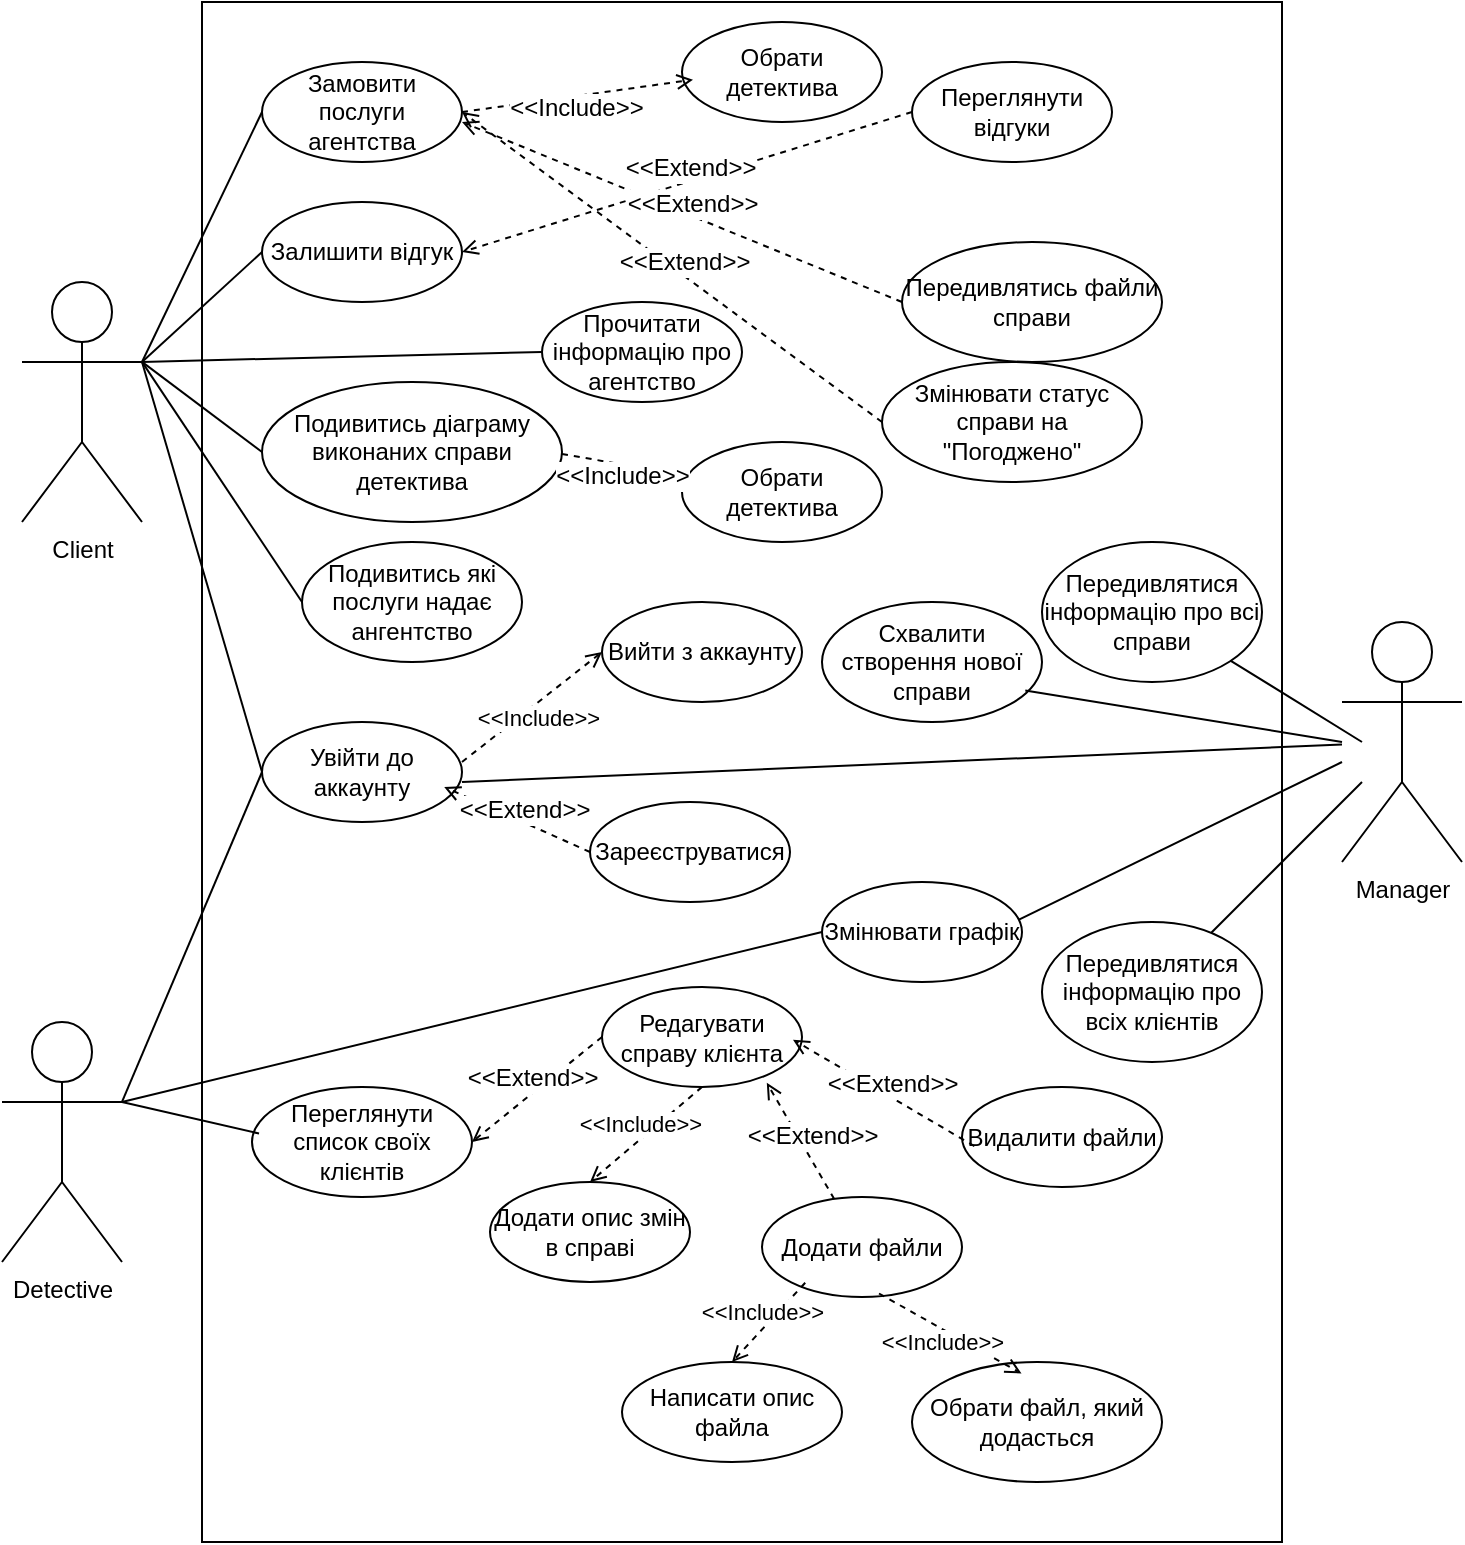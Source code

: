 <mxfile version="24.8.3">
  <diagram name="Сторінка-1" id="rQd2wlxnE9XCJg-spNge">
    <mxGraphModel dx="1103" dy="595" grid="1" gridSize="10" guides="1" tooltips="1" connect="1" arrows="1" fold="1" page="1" pageScale="1" pageWidth="827" pageHeight="1169" math="0" shadow="0">
      <root>
        <mxCell id="0" />
        <mxCell id="1" parent="0" />
        <mxCell id="xeEEUdCdwamQVuN_3YAJ-1" value="" style="verticalLabelPosition=bottom;verticalAlign=top;html=1;shape=mxgraph.basic.rect;fillColor2=none;strokeWidth=1;size=20;indent=5;" parent="1" vertex="1">
          <mxGeometry x="170" y="20" width="540" height="770" as="geometry" />
        </mxCell>
        <mxCell id="xeEEUdCdwamQVuN_3YAJ-2" value="&lt;div&gt;Client&lt;/div&gt;" style="shape=umlActor;verticalLabelPosition=bottom;verticalAlign=top;html=1;" parent="1" vertex="1">
          <mxGeometry x="80" y="160" width="60" height="120" as="geometry" />
        </mxCell>
        <mxCell id="xeEEUdCdwamQVuN_3YAJ-3" value="Detective" style="shape=umlActor;verticalLabelPosition=bottom;verticalAlign=top;html=1;" parent="1" vertex="1">
          <mxGeometry x="70" y="530" width="60" height="120" as="geometry" />
        </mxCell>
        <mxCell id="xeEEUdCdwamQVuN_3YAJ-4" value="Manager" style="shape=umlActor;verticalLabelPosition=bottom;verticalAlign=top;html=1;" parent="1" vertex="1">
          <mxGeometry x="740" y="330" width="60" height="120" as="geometry" />
        </mxCell>
        <mxCell id="xeEEUdCdwamQVuN_3YAJ-10" value="Увійти до аккаунту" style="ellipse;whiteSpace=wrap;html=1;" parent="1" vertex="1">
          <mxGeometry x="200" y="380" width="100" height="50" as="geometry" />
        </mxCell>
        <mxCell id="xeEEUdCdwamQVuN_3YAJ-12" value="Вийти з аккаунту" style="ellipse;whiteSpace=wrap;html=1;" parent="1" vertex="1">
          <mxGeometry x="370" y="320" width="100" height="50" as="geometry" />
        </mxCell>
        <mxCell id="xeEEUdCdwamQVuN_3YAJ-13" value="Зареєструватися" style="ellipse;whiteSpace=wrap;html=1;" parent="1" vertex="1">
          <mxGeometry x="364" y="420" width="100" height="50" as="geometry" />
        </mxCell>
        <mxCell id="xeEEUdCdwamQVuN_3YAJ-16" value="" style="endArrow=none;html=1;rounded=0;exitX=1;exitY=0.333;exitDx=0;exitDy=0;exitPerimeter=0;entryX=0;entryY=0.5;entryDx=0;entryDy=0;" parent="1" source="xeEEUdCdwamQVuN_3YAJ-3" target="xeEEUdCdwamQVuN_3YAJ-10" edge="1">
          <mxGeometry width="50" height="50" relative="1" as="geometry">
            <mxPoint x="390" y="490" as="sourcePoint" />
            <mxPoint x="440" y="440" as="targetPoint" />
          </mxGeometry>
        </mxCell>
        <mxCell id="xeEEUdCdwamQVuN_3YAJ-17" value="" style="endArrow=none;html=1;rounded=0;exitX=1;exitY=0.333;exitDx=0;exitDy=0;exitPerimeter=0;entryX=0;entryY=0.5;entryDx=0;entryDy=0;" parent="1" source="xeEEUdCdwamQVuN_3YAJ-2" target="xeEEUdCdwamQVuN_3YAJ-10" edge="1">
          <mxGeometry width="50" height="50" relative="1" as="geometry">
            <mxPoint x="140" y="580" as="sourcePoint" />
            <mxPoint x="210" y="415" as="targetPoint" />
          </mxGeometry>
        </mxCell>
        <mxCell id="xeEEUdCdwamQVuN_3YAJ-18" value="" style="endArrow=none;html=1;rounded=0;" parent="1" source="xeEEUdCdwamQVuN_3YAJ-4" edge="1">
          <mxGeometry width="50" height="50" relative="1" as="geometry">
            <mxPoint x="150" y="210" as="sourcePoint" />
            <mxPoint x="300" y="410" as="targetPoint" />
          </mxGeometry>
        </mxCell>
        <mxCell id="xeEEUdCdwamQVuN_3YAJ-22" value="&lt;font style=&quot;font-size: 12px;&quot;&gt;&amp;lt;&amp;lt;Extend&amp;gt;&amp;gt;&lt;/font&gt;" style="endArrow=open;html=1;rounded=0;dashed=1;entryX=0.911;entryY=0.65;entryDx=0;entryDy=0;entryPerimeter=0;exitX=0;exitY=0.5;exitDx=0;exitDy=0;endFill=0;" parent="1" source="xeEEUdCdwamQVuN_3YAJ-13" target="xeEEUdCdwamQVuN_3YAJ-10" edge="1">
          <mxGeometry x="-0.028" y="-6" width="50" height="50" relative="1" as="geometry">
            <mxPoint x="390" y="490" as="sourcePoint" />
            <mxPoint x="440" y="440" as="targetPoint" />
            <mxPoint as="offset" />
          </mxGeometry>
        </mxCell>
        <mxCell id="xeEEUdCdwamQVuN_3YAJ-23" value="&amp;lt;&amp;lt;Include&amp;gt;&amp;gt;" style="endArrow=open;html=1;rounded=0;dashed=1;entryX=0;entryY=0.5;entryDx=0;entryDy=0;endFill=0;" parent="1" target="xeEEUdCdwamQVuN_3YAJ-12" edge="1">
          <mxGeometry x="-0.028" y="-6" width="50" height="50" relative="1" as="geometry">
            <mxPoint x="300" y="400" as="sourcePoint" />
            <mxPoint x="301" y="423" as="targetPoint" />
            <mxPoint as="offset" />
          </mxGeometry>
        </mxCell>
        <mxCell id="xeEEUdCdwamQVuN_3YAJ-24" value="Замовити послуги агентства" style="ellipse;whiteSpace=wrap;html=1;" parent="1" vertex="1">
          <mxGeometry x="200" y="50" width="100" height="50" as="geometry" />
        </mxCell>
        <mxCell id="xeEEUdCdwamQVuN_3YAJ-25" value="Обрати детектива" style="ellipse;whiteSpace=wrap;html=1;" parent="1" vertex="1">
          <mxGeometry x="410" y="30" width="100" height="50" as="geometry" />
        </mxCell>
        <mxCell id="xeEEUdCdwamQVuN_3YAJ-26" value="&lt;font style=&quot;font-size: 12px;&quot;&gt;&amp;lt;&amp;lt;Include&amp;gt;&amp;gt;&lt;/font&gt;" style="endArrow=open;html=1;rounded=0;dashed=1;entryX=0.055;entryY=0.577;entryDx=0;entryDy=0;entryPerimeter=0;exitX=1;exitY=0.5;exitDx=0;exitDy=0;endFill=0;" parent="1" source="xeEEUdCdwamQVuN_3YAJ-24" target="xeEEUdCdwamQVuN_3YAJ-25" edge="1">
          <mxGeometry x="-0.028" y="-6" width="50" height="50" relative="1" as="geometry">
            <mxPoint x="373" y="485" as="sourcePoint" />
            <mxPoint x="301" y="423" as="targetPoint" />
            <mxPoint as="offset" />
          </mxGeometry>
        </mxCell>
        <mxCell id="xeEEUdCdwamQVuN_3YAJ-28" value="" style="endArrow=none;html=1;rounded=0;entryX=0;entryY=0.5;entryDx=0;entryDy=0;" parent="1" target="xeEEUdCdwamQVuN_3YAJ-24" edge="1">
          <mxGeometry width="50" height="50" relative="1" as="geometry">
            <mxPoint x="140" y="200" as="sourcePoint" />
            <mxPoint x="440" y="310" as="targetPoint" />
          </mxGeometry>
        </mxCell>
        <mxCell id="xeEEUdCdwamQVuN_3YAJ-31" value="Залишити відгук" style="ellipse;whiteSpace=wrap;html=1;" parent="1" vertex="1">
          <mxGeometry x="200" y="120" width="100" height="50" as="geometry" />
        </mxCell>
        <mxCell id="xeEEUdCdwamQVuN_3YAJ-32" value="" style="endArrow=none;html=1;rounded=0;entryX=0;entryY=0.5;entryDx=0;entryDy=0;" parent="1" target="xeEEUdCdwamQVuN_3YAJ-31" edge="1">
          <mxGeometry width="50" height="50" relative="1" as="geometry">
            <mxPoint x="140" y="200" as="sourcePoint" />
            <mxPoint x="210" y="85" as="targetPoint" />
          </mxGeometry>
        </mxCell>
        <mxCell id="xeEEUdCdwamQVuN_3YAJ-33" value="Переглянути відгуки" style="ellipse;whiteSpace=wrap;html=1;" parent="1" vertex="1">
          <mxGeometry x="525" y="50" width="100" height="50" as="geometry" />
        </mxCell>
        <mxCell id="xeEEUdCdwamQVuN_3YAJ-34" value="&lt;font style=&quot;font-size: 12px;&quot;&gt;&amp;lt;&amp;lt;Extend&amp;gt;&amp;gt;&lt;/font&gt;" style="endArrow=open;html=1;rounded=0;dashed=1;entryX=1;entryY=0.5;entryDx=0;entryDy=0;exitX=0;exitY=0.5;exitDx=0;exitDy=0;endFill=0;" parent="1" source="xeEEUdCdwamQVuN_3YAJ-33" target="xeEEUdCdwamQVuN_3YAJ-31" edge="1">
          <mxGeometry x="-0.028" y="-6" width="50" height="50" relative="1" as="geometry">
            <mxPoint x="433" y="77" as="sourcePoint" />
            <mxPoint x="309" y="80" as="targetPoint" />
            <mxPoint as="offset" />
          </mxGeometry>
        </mxCell>
        <mxCell id="xeEEUdCdwamQVuN_3YAJ-35" value="Прочитати інформацію про агентство" style="ellipse;whiteSpace=wrap;html=1;" parent="1" vertex="1">
          <mxGeometry x="340" y="170" width="100" height="50" as="geometry" />
        </mxCell>
        <mxCell id="xeEEUdCdwamQVuN_3YAJ-36" value="" style="endArrow=none;html=1;rounded=0;entryX=0;entryY=0.5;entryDx=0;entryDy=0;exitX=1;exitY=0.333;exitDx=0;exitDy=0;exitPerimeter=0;" parent="1" source="xeEEUdCdwamQVuN_3YAJ-2" target="xeEEUdCdwamQVuN_3YAJ-35" edge="1">
          <mxGeometry width="50" height="50" relative="1" as="geometry">
            <mxPoint x="390" y="330" as="sourcePoint" />
            <mxPoint x="216" y="222" as="targetPoint" />
          </mxGeometry>
        </mxCell>
        <mxCell id="xeEEUdCdwamQVuN_3YAJ-37" value="Подивитись діаграму виконаних справи детектива" style="ellipse;whiteSpace=wrap;html=1;" parent="1" vertex="1">
          <mxGeometry x="200" y="210" width="150" height="70" as="geometry" />
        </mxCell>
        <mxCell id="xeEEUdCdwamQVuN_3YAJ-39" value="" style="endArrow=none;html=1;rounded=0;exitX=1;exitY=0.333;exitDx=0;exitDy=0;exitPerimeter=0;entryX=0;entryY=0.5;entryDx=0;entryDy=0;" parent="1" source="xeEEUdCdwamQVuN_3YAJ-2" target="xeEEUdCdwamQVuN_3YAJ-37" edge="1">
          <mxGeometry width="50" height="50" relative="1" as="geometry">
            <mxPoint x="390" y="310" as="sourcePoint" />
            <mxPoint x="440" y="260" as="targetPoint" />
          </mxGeometry>
        </mxCell>
        <mxCell id="xeEEUdCdwamQVuN_3YAJ-41" value="Обрати детектива" style="ellipse;whiteSpace=wrap;html=1;" parent="1" vertex="1">
          <mxGeometry x="410" y="240" width="100" height="50" as="geometry" />
        </mxCell>
        <mxCell id="xeEEUdCdwamQVuN_3YAJ-40" value="&lt;font style=&quot;font-size: 12px;&quot;&gt;&amp;lt;&amp;lt;Include&amp;gt;&amp;gt;&lt;/font&gt;" style="endArrow=open;html=1;rounded=0;dashed=1;exitX=1;exitY=0.5;exitDx=0;exitDy=0;endFill=0;" parent="1" edge="1" target="xeEEUdCdwamQVuN_3YAJ-41">
          <mxGeometry x="-0.028" y="-6" width="50" height="50" relative="1" as="geometry">
            <mxPoint x="350" y="246" as="sourcePoint" />
            <mxPoint x="476" y="230" as="targetPoint" />
            <mxPoint as="offset" />
          </mxGeometry>
        </mxCell>
        <mxCell id="xeEEUdCdwamQVuN_3YAJ-43" value="Подивитись які послуги надає ангентство" style="ellipse;whiteSpace=wrap;html=1;" parent="1" vertex="1">
          <mxGeometry x="220" y="290" width="110" height="60" as="geometry" />
        </mxCell>
        <mxCell id="xeEEUdCdwamQVuN_3YAJ-44" value="" style="endArrow=none;html=1;rounded=0;entryX=0;entryY=0.5;entryDx=0;entryDy=0;exitX=1;exitY=0.333;exitDx=0;exitDy=0;exitPerimeter=0;" parent="1" source="xeEEUdCdwamQVuN_3YAJ-2" target="xeEEUdCdwamQVuN_3YAJ-43" edge="1">
          <mxGeometry width="50" height="50" relative="1" as="geometry">
            <mxPoint x="140" y="210" as="sourcePoint" />
            <mxPoint x="210" y="255" as="targetPoint" />
          </mxGeometry>
        </mxCell>
        <mxCell id="Y8wARQFXGB2OkXVSXtFp-4" value="Переглянути список своїх клієнтів" style="ellipse;whiteSpace=wrap;html=1;" vertex="1" parent="1">
          <mxGeometry x="195" y="562.5" width="110" height="55" as="geometry" />
        </mxCell>
        <mxCell id="Y8wARQFXGB2OkXVSXtFp-5" value="Змінювати статус справи на &quot;Погоджено&quot;" style="ellipse;whiteSpace=wrap;html=1;" vertex="1" parent="1">
          <mxGeometry x="510" y="200" width="130" height="60" as="geometry" />
        </mxCell>
        <mxCell id="Y8wARQFXGB2OkXVSXtFp-6" value="&lt;font style=&quot;font-size: 12px;&quot;&gt;&amp;lt;&amp;lt;Extend&amp;gt;&amp;gt;&lt;/font&gt;" style="endArrow=open;html=1;rounded=0;dashed=1;entryX=1;entryY=0.5;entryDx=0;entryDy=0;exitX=0;exitY=0.5;exitDx=0;exitDy=0;endFill=0;" edge="1" parent="1" source="Y8wARQFXGB2OkXVSXtFp-5" target="xeEEUdCdwamQVuN_3YAJ-24">
          <mxGeometry x="-0.028" y="-6" width="50" height="50" relative="1" as="geometry">
            <mxPoint x="530" y="115" as="sourcePoint" />
            <mxPoint x="310" y="155" as="targetPoint" />
            <mxPoint as="offset" />
          </mxGeometry>
        </mxCell>
        <mxCell id="Y8wARQFXGB2OkXVSXtFp-7" value="Передивлятись файли справи" style="ellipse;whiteSpace=wrap;html=1;" vertex="1" parent="1">
          <mxGeometry x="520" y="140" width="130" height="60" as="geometry" />
        </mxCell>
        <mxCell id="Y8wARQFXGB2OkXVSXtFp-8" value="&lt;font style=&quot;font-size: 12px;&quot;&gt;&amp;lt;&amp;lt;Extend&amp;gt;&amp;gt;&lt;/font&gt;" style="endArrow=open;html=1;rounded=0;dashed=1;exitX=0;exitY=0.5;exitDx=0;exitDy=0;endFill=0;" edge="1" parent="1" source="Y8wARQFXGB2OkXVSXtFp-7">
          <mxGeometry x="-0.028" y="-6" width="50" height="50" relative="1" as="geometry">
            <mxPoint x="480" y="220" as="sourcePoint" />
            <mxPoint x="300" y="80" as="targetPoint" />
            <mxPoint as="offset" />
          </mxGeometry>
        </mxCell>
        <mxCell id="Y8wARQFXGB2OkXVSXtFp-9" value="" style="endArrow=none;html=1;rounded=0;exitX=1;exitY=0.333;exitDx=0;exitDy=0;exitPerimeter=0;entryX=0.032;entryY=0.423;entryDx=0;entryDy=0;entryPerimeter=0;" edge="1" parent="1" source="xeEEUdCdwamQVuN_3YAJ-3" target="Y8wARQFXGB2OkXVSXtFp-4">
          <mxGeometry width="50" height="50" relative="1" as="geometry">
            <mxPoint x="140" y="580" as="sourcePoint" />
            <mxPoint x="210" y="415" as="targetPoint" />
          </mxGeometry>
        </mxCell>
        <mxCell id="Y8wARQFXGB2OkXVSXtFp-10" value="Редагувати справу клієнта" style="ellipse;whiteSpace=wrap;html=1;" vertex="1" parent="1">
          <mxGeometry x="370" y="512.5" width="100" height="50" as="geometry" />
        </mxCell>
        <mxCell id="Y8wARQFXGB2OkXVSXtFp-11" value="&lt;font style=&quot;font-size: 12px;&quot;&gt;&amp;lt;&amp;lt;Extend&amp;gt;&amp;gt;&lt;/font&gt;" style="endArrow=open;html=1;rounded=0;dashed=1;exitX=0;exitY=0.5;exitDx=0;exitDy=0;endFill=0;entryX=1;entryY=0.5;entryDx=0;entryDy=0;" edge="1" parent="1" source="Y8wARQFXGB2OkXVSXtFp-10" target="Y8wARQFXGB2OkXVSXtFp-4">
          <mxGeometry x="-0.028" y="-6" width="50" height="50" relative="1" as="geometry">
            <mxPoint x="373" y="485" as="sourcePoint" />
            <mxPoint x="301" y="423" as="targetPoint" />
            <mxPoint as="offset" />
          </mxGeometry>
        </mxCell>
        <mxCell id="Y8wARQFXGB2OkXVSXtFp-12" value="Додати опис змін в справі" style="ellipse;whiteSpace=wrap;html=1;" vertex="1" parent="1">
          <mxGeometry x="314" y="610" width="100" height="50" as="geometry" />
        </mxCell>
        <mxCell id="Y8wARQFXGB2OkXVSXtFp-13" value="Додати файли" style="ellipse;whiteSpace=wrap;html=1;" vertex="1" parent="1">
          <mxGeometry x="450" y="617.5" width="100" height="50" as="geometry" />
        </mxCell>
        <mxCell id="Y8wARQFXGB2OkXVSXtFp-14" value="Видалити файли" style="ellipse;whiteSpace=wrap;html=1;" vertex="1" parent="1">
          <mxGeometry x="550" y="562.5" width="100" height="50" as="geometry" />
        </mxCell>
        <mxCell id="Y8wARQFXGB2OkXVSXtFp-15" value="&amp;lt;&amp;lt;Include&amp;gt;&amp;gt;" style="endArrow=open;html=1;rounded=0;dashed=1;entryX=0.5;entryY=0;entryDx=0;entryDy=0;endFill=0;exitX=0.5;exitY=1;exitDx=0;exitDy=0;" edge="1" parent="1" source="Y8wARQFXGB2OkXVSXtFp-10" target="Y8wARQFXGB2OkXVSXtFp-12">
          <mxGeometry x="-0.028" y="-6" width="50" height="50" relative="1" as="geometry">
            <mxPoint x="310" y="410" as="sourcePoint" />
            <mxPoint x="380" y="355" as="targetPoint" />
            <mxPoint as="offset" />
          </mxGeometry>
        </mxCell>
        <mxCell id="Y8wARQFXGB2OkXVSXtFp-16" value="&lt;font style=&quot;font-size: 12px;&quot;&gt;&amp;lt;&amp;lt;Extend&amp;gt;&amp;gt;&lt;/font&gt;" style="endArrow=open;html=1;rounded=0;dashed=1;endFill=0;entryX=0.824;entryY=0.958;entryDx=0;entryDy=0;entryPerimeter=0;" edge="1" parent="1" source="Y8wARQFXGB2OkXVSXtFp-13" target="Y8wARQFXGB2OkXVSXtFp-10">
          <mxGeometry x="-0.028" y="-6" width="50" height="50" relative="1" as="geometry">
            <mxPoint x="380" y="548" as="sourcePoint" />
            <mxPoint x="315" y="600" as="targetPoint" />
            <mxPoint as="offset" />
          </mxGeometry>
        </mxCell>
        <mxCell id="Y8wARQFXGB2OkXVSXtFp-17" value="&lt;font style=&quot;font-size: 12px;&quot;&gt;&amp;lt;&amp;lt;Extend&amp;gt;&amp;gt;&lt;/font&gt;" style="endArrow=open;html=1;rounded=0;dashed=1;endFill=0;entryX=0.955;entryY=0.527;entryDx=0;entryDy=0;entryPerimeter=0;exitX=0.062;exitY=0.592;exitDx=0;exitDy=0;exitPerimeter=0;" edge="1" parent="1" source="Y8wARQFXGB2OkXVSXtFp-14" target="Y8wARQFXGB2OkXVSXtFp-10">
          <mxGeometry x="-0.028" y="-6" width="50" height="50" relative="1" as="geometry">
            <mxPoint x="495" y="621" as="sourcePoint" />
            <mxPoint x="462" y="570" as="targetPoint" />
            <mxPoint as="offset" />
          </mxGeometry>
        </mxCell>
        <mxCell id="Y8wARQFXGB2OkXVSXtFp-18" value="Написати опис файла" style="ellipse;whiteSpace=wrap;html=1;" vertex="1" parent="1">
          <mxGeometry x="380" y="700" width="110" height="50" as="geometry" />
        </mxCell>
        <mxCell id="Y8wARQFXGB2OkXVSXtFp-19" value="Обрати файл, який додасться" style="ellipse;whiteSpace=wrap;html=1;" vertex="1" parent="1">
          <mxGeometry x="525" y="700" width="125" height="60" as="geometry" />
        </mxCell>
        <mxCell id="Y8wARQFXGB2OkXVSXtFp-20" value="&amp;lt;&amp;lt;Include&amp;gt;&amp;gt;" style="endArrow=open;html=1;rounded=0;dashed=1;entryX=0.5;entryY=0;entryDx=0;entryDy=0;endFill=0;exitX=0.216;exitY=0.858;exitDx=0;exitDy=0;exitPerimeter=0;" edge="1" parent="1" source="Y8wARQFXGB2OkXVSXtFp-13" target="Y8wARQFXGB2OkXVSXtFp-18">
          <mxGeometry x="-0.028" y="-6" width="50" height="50" relative="1" as="geometry">
            <mxPoint x="430" y="573" as="sourcePoint" />
            <mxPoint x="374" y="620" as="targetPoint" />
            <mxPoint as="offset" />
          </mxGeometry>
        </mxCell>
        <mxCell id="Y8wARQFXGB2OkXVSXtFp-21" value="&amp;lt;&amp;lt;Include&amp;gt;&amp;gt;" style="endArrow=open;html=1;rounded=0;dashed=1;entryX=0.438;entryY=0.096;entryDx=0;entryDy=0;endFill=0;exitX=0.585;exitY=0.965;exitDx=0;exitDy=0;exitPerimeter=0;entryPerimeter=0;" edge="1" parent="1" source="Y8wARQFXGB2OkXVSXtFp-13" target="Y8wARQFXGB2OkXVSXtFp-19">
          <mxGeometry x="-0.028" y="-6" width="50" height="50" relative="1" as="geometry">
            <mxPoint x="482" y="670" as="sourcePoint" />
            <mxPoint x="440" y="710" as="targetPoint" />
            <mxPoint as="offset" />
          </mxGeometry>
        </mxCell>
        <mxCell id="Y8wARQFXGB2OkXVSXtFp-22" value="Змінювати графік" style="ellipse;whiteSpace=wrap;html=1;" vertex="1" parent="1">
          <mxGeometry x="480" y="460" width="100" height="50" as="geometry" />
        </mxCell>
        <mxCell id="Y8wARQFXGB2OkXVSXtFp-23" value="" style="endArrow=none;html=1;rounded=0;entryX=0;entryY=0.5;entryDx=0;entryDy=0;" edge="1" parent="1" target="Y8wARQFXGB2OkXVSXtFp-22">
          <mxGeometry width="50" height="50" relative="1" as="geometry">
            <mxPoint x="130" y="570" as="sourcePoint" />
            <mxPoint x="481" y="495" as="targetPoint" />
          </mxGeometry>
        </mxCell>
        <mxCell id="Y8wARQFXGB2OkXVSXtFp-24" value="" style="endArrow=none;html=1;rounded=0;entryX=0.985;entryY=0.377;entryDx=0;entryDy=0;entryPerimeter=0;" edge="1" parent="1" target="Y8wARQFXGB2OkXVSXtFp-22">
          <mxGeometry width="50" height="50" relative="1" as="geometry">
            <mxPoint x="740" y="400" as="sourcePoint" />
            <mxPoint x="220" y="425" as="targetPoint" />
          </mxGeometry>
        </mxCell>
        <mxCell id="Y8wARQFXGB2OkXVSXtFp-27" value="Передивлятися інформацію про всіх клієнтів" style="ellipse;whiteSpace=wrap;html=1;" vertex="1" parent="1">
          <mxGeometry x="590" y="480" width="110" height="70" as="geometry" />
        </mxCell>
        <mxCell id="Y8wARQFXGB2OkXVSXtFp-28" value="" style="endArrow=none;html=1;rounded=0;" edge="1" parent="1" target="Y8wARQFXGB2OkXVSXtFp-27">
          <mxGeometry width="50" height="50" relative="1" as="geometry">
            <mxPoint x="750" y="410" as="sourcePoint" />
            <mxPoint x="589" y="489" as="targetPoint" />
          </mxGeometry>
        </mxCell>
        <mxCell id="Y8wARQFXGB2OkXVSXtFp-29" value="Передивлятися інформацію про всі справи" style="ellipse;whiteSpace=wrap;html=1;" vertex="1" parent="1">
          <mxGeometry x="590" y="290" width="110" height="70" as="geometry" />
        </mxCell>
        <mxCell id="Y8wARQFXGB2OkXVSXtFp-30" value="" style="endArrow=none;html=1;rounded=0;" edge="1" parent="1" target="Y8wARQFXGB2OkXVSXtFp-29">
          <mxGeometry width="50" height="50" relative="1" as="geometry">
            <mxPoint x="750" y="390" as="sourcePoint" />
            <mxPoint x="685" y="495" as="targetPoint" />
          </mxGeometry>
        </mxCell>
        <mxCell id="Y8wARQFXGB2OkXVSXtFp-31" value="Схвалити створення нової справи" style="ellipse;whiteSpace=wrap;html=1;" vertex="1" parent="1">
          <mxGeometry x="480" y="320" width="110" height="60" as="geometry" />
        </mxCell>
        <mxCell id="Y8wARQFXGB2OkXVSXtFp-32" value="" style="endArrow=none;html=1;rounded=0;entryX=0.924;entryY=0.737;entryDx=0;entryDy=0;entryPerimeter=0;" edge="1" parent="1" target="Y8wARQFXGB2OkXVSXtFp-31">
          <mxGeometry width="50" height="50" relative="1" as="geometry">
            <mxPoint x="740" y="390" as="sourcePoint" />
            <mxPoint x="694" y="359" as="targetPoint" />
          </mxGeometry>
        </mxCell>
      </root>
    </mxGraphModel>
  </diagram>
</mxfile>

